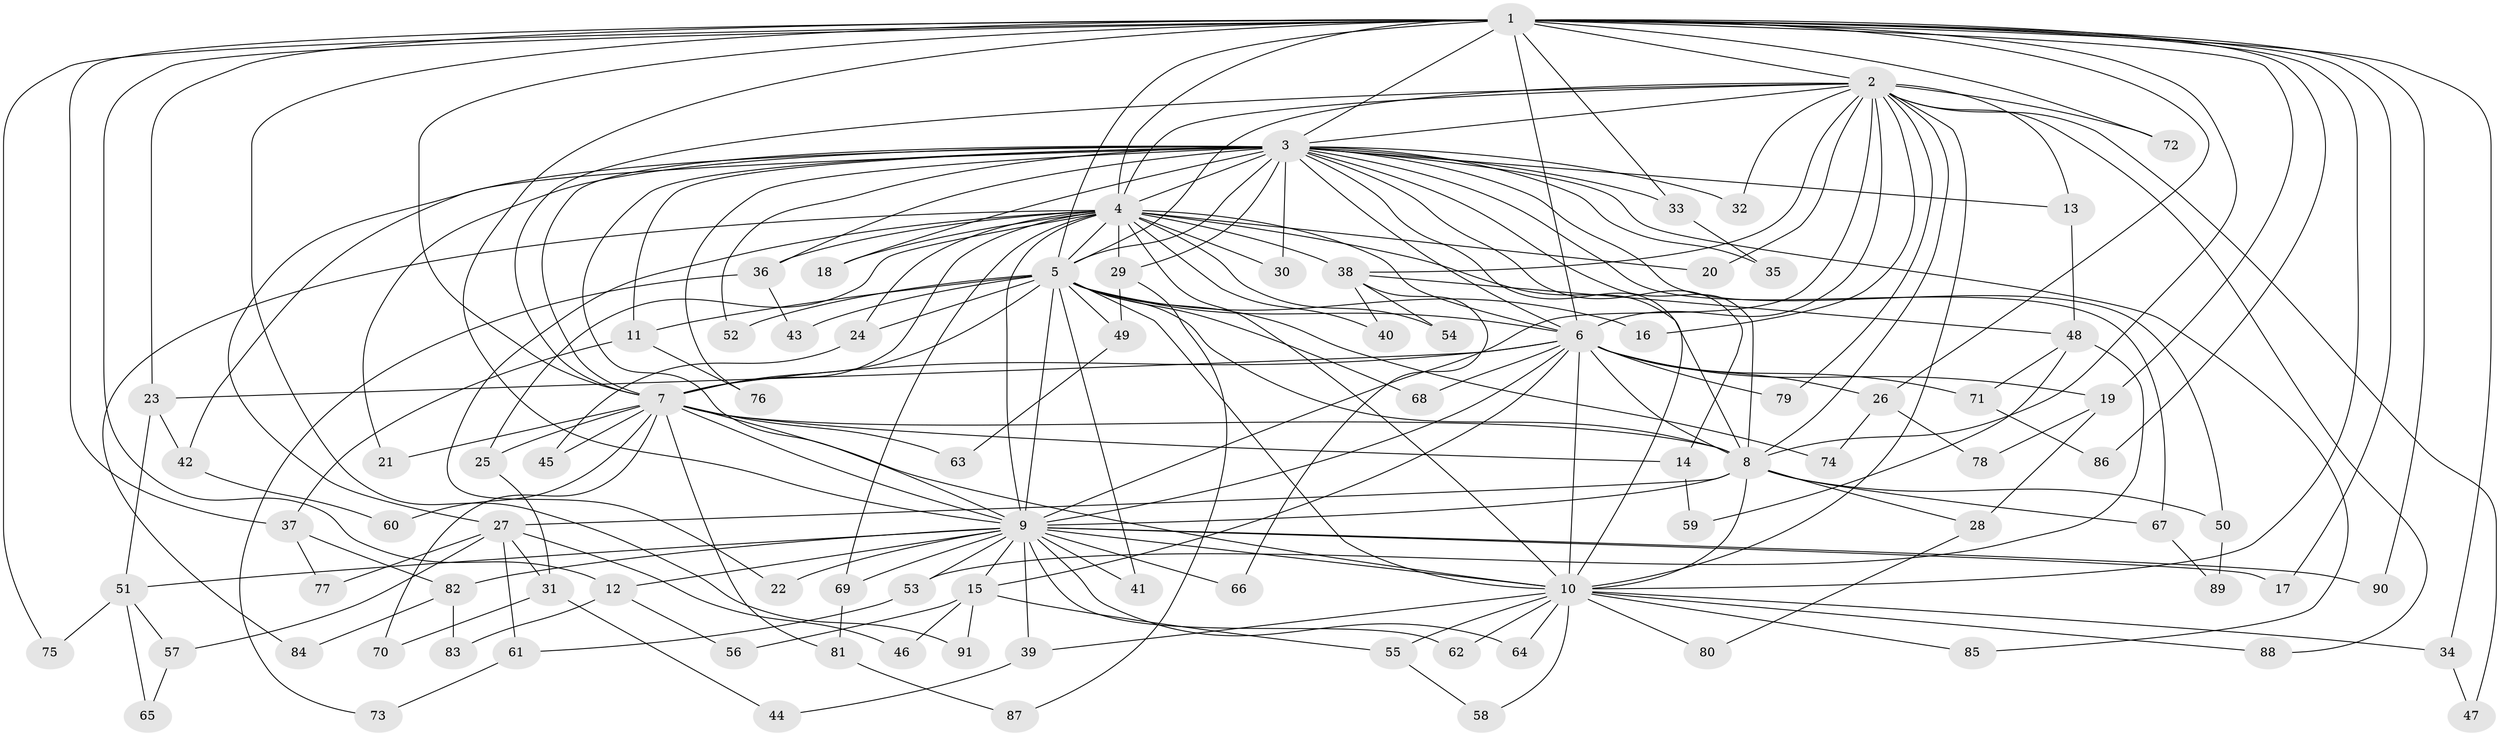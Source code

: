 // Generated by graph-tools (version 1.1) at 2025/14/03/09/25 04:14:19]
// undirected, 91 vertices, 207 edges
graph export_dot {
graph [start="1"]
  node [color=gray90,style=filled];
  1;
  2;
  3;
  4;
  5;
  6;
  7;
  8;
  9;
  10;
  11;
  12;
  13;
  14;
  15;
  16;
  17;
  18;
  19;
  20;
  21;
  22;
  23;
  24;
  25;
  26;
  27;
  28;
  29;
  30;
  31;
  32;
  33;
  34;
  35;
  36;
  37;
  38;
  39;
  40;
  41;
  42;
  43;
  44;
  45;
  46;
  47;
  48;
  49;
  50;
  51;
  52;
  53;
  54;
  55;
  56;
  57;
  58;
  59;
  60;
  61;
  62;
  63;
  64;
  65;
  66;
  67;
  68;
  69;
  70;
  71;
  72;
  73;
  74;
  75;
  76;
  77;
  78;
  79;
  80;
  81;
  82;
  83;
  84;
  85;
  86;
  87;
  88;
  89;
  90;
  91;
  1 -- 2;
  1 -- 3;
  1 -- 4;
  1 -- 5;
  1 -- 6;
  1 -- 7;
  1 -- 8;
  1 -- 9;
  1 -- 10;
  1 -- 12;
  1 -- 17;
  1 -- 19;
  1 -- 23;
  1 -- 26;
  1 -- 33;
  1 -- 34;
  1 -- 37;
  1 -- 72;
  1 -- 75;
  1 -- 86;
  1 -- 90;
  1 -- 91;
  2 -- 3;
  2 -- 4;
  2 -- 5;
  2 -- 6;
  2 -- 7;
  2 -- 8;
  2 -- 9;
  2 -- 10;
  2 -- 13;
  2 -- 16;
  2 -- 20;
  2 -- 32;
  2 -- 38;
  2 -- 47;
  2 -- 72;
  2 -- 79;
  2 -- 88;
  3 -- 4;
  3 -- 5;
  3 -- 6;
  3 -- 7;
  3 -- 8;
  3 -- 9;
  3 -- 10;
  3 -- 11;
  3 -- 13;
  3 -- 14;
  3 -- 18;
  3 -- 21;
  3 -- 27;
  3 -- 29;
  3 -- 30;
  3 -- 32;
  3 -- 33;
  3 -- 35;
  3 -- 36;
  3 -- 42;
  3 -- 50;
  3 -- 52;
  3 -- 67;
  3 -- 76;
  3 -- 85;
  4 -- 5;
  4 -- 6;
  4 -- 7;
  4 -- 8;
  4 -- 9;
  4 -- 10;
  4 -- 18;
  4 -- 20;
  4 -- 22;
  4 -- 24;
  4 -- 25;
  4 -- 29;
  4 -- 30;
  4 -- 36;
  4 -- 38;
  4 -- 40;
  4 -- 54;
  4 -- 69;
  4 -- 84;
  5 -- 6;
  5 -- 7;
  5 -- 8;
  5 -- 9;
  5 -- 10;
  5 -- 11;
  5 -- 16;
  5 -- 24;
  5 -- 41;
  5 -- 43;
  5 -- 49;
  5 -- 52;
  5 -- 68;
  5 -- 74;
  6 -- 7;
  6 -- 8;
  6 -- 9;
  6 -- 10;
  6 -- 15;
  6 -- 19;
  6 -- 23;
  6 -- 26;
  6 -- 68;
  6 -- 71;
  6 -- 79;
  7 -- 8;
  7 -- 9;
  7 -- 10;
  7 -- 14;
  7 -- 21;
  7 -- 25;
  7 -- 45;
  7 -- 60;
  7 -- 63;
  7 -- 70;
  7 -- 81;
  8 -- 9;
  8 -- 10;
  8 -- 27;
  8 -- 28;
  8 -- 50;
  8 -- 67;
  9 -- 10;
  9 -- 12;
  9 -- 15;
  9 -- 17;
  9 -- 22;
  9 -- 39;
  9 -- 41;
  9 -- 51;
  9 -- 53;
  9 -- 62;
  9 -- 64;
  9 -- 66;
  9 -- 69;
  9 -- 82;
  9 -- 90;
  10 -- 34;
  10 -- 39;
  10 -- 55;
  10 -- 58;
  10 -- 62;
  10 -- 64;
  10 -- 80;
  10 -- 85;
  10 -- 88;
  11 -- 37;
  11 -- 76;
  12 -- 56;
  12 -- 83;
  13 -- 48;
  14 -- 59;
  15 -- 46;
  15 -- 55;
  15 -- 56;
  15 -- 91;
  19 -- 28;
  19 -- 78;
  23 -- 42;
  23 -- 51;
  24 -- 45;
  25 -- 31;
  26 -- 74;
  26 -- 78;
  27 -- 31;
  27 -- 46;
  27 -- 57;
  27 -- 61;
  27 -- 77;
  28 -- 80;
  29 -- 49;
  29 -- 87;
  31 -- 44;
  31 -- 70;
  33 -- 35;
  34 -- 47;
  36 -- 43;
  36 -- 73;
  37 -- 77;
  37 -- 82;
  38 -- 40;
  38 -- 48;
  38 -- 54;
  38 -- 66;
  39 -- 44;
  42 -- 60;
  48 -- 53;
  48 -- 59;
  48 -- 71;
  49 -- 63;
  50 -- 89;
  51 -- 57;
  51 -- 65;
  51 -- 75;
  53 -- 61;
  55 -- 58;
  57 -- 65;
  61 -- 73;
  67 -- 89;
  69 -- 81;
  71 -- 86;
  81 -- 87;
  82 -- 83;
  82 -- 84;
}
